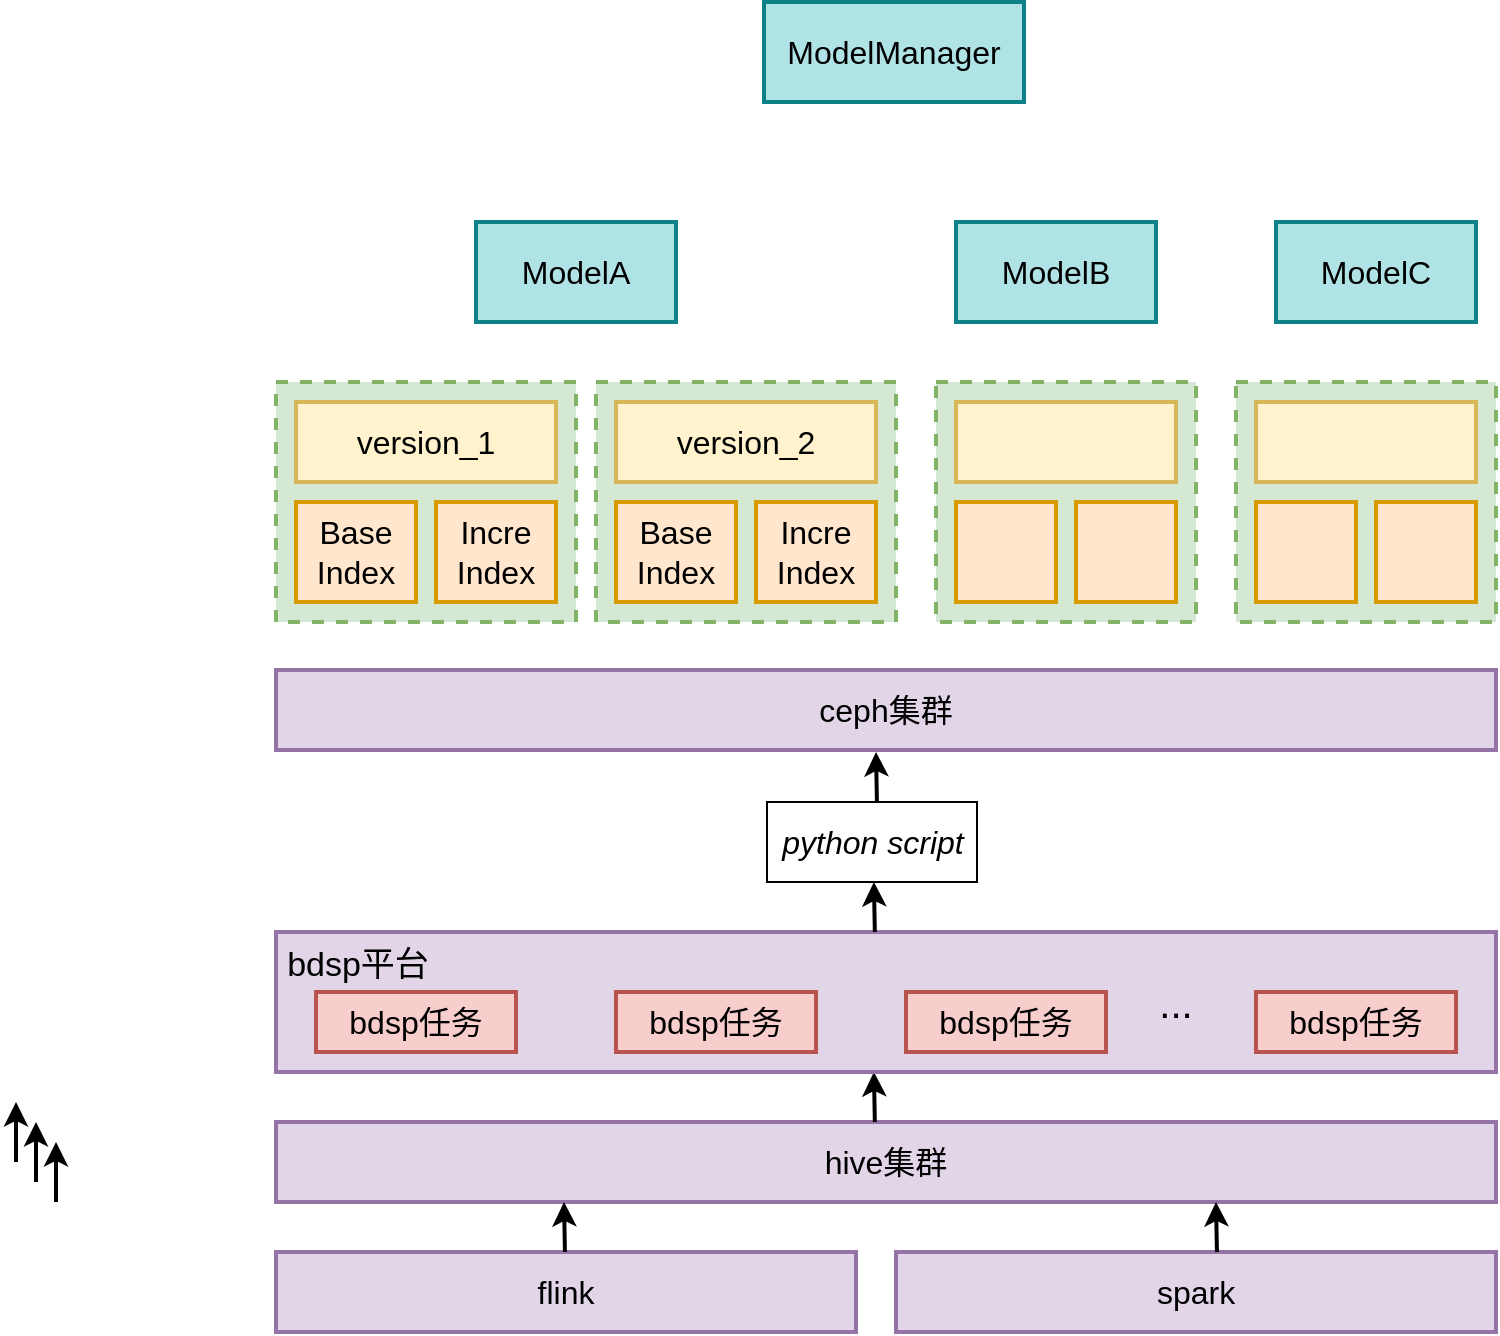 <mxfile version="20.3.7" type="github">
  <diagram id="l9BVGx2wSwZs2T8OS8zE" name="第 1 页">
    <mxGraphModel dx="996" dy="1789" grid="1" gridSize="10" guides="1" tooltips="1" connect="1" arrows="1" fold="1" page="1" pageScale="1" pageWidth="827" pageHeight="1169" math="0" shadow="0">
      <root>
        <mxCell id="0" />
        <mxCell id="1" parent="0" />
        <mxCell id="up5ozou8UAzMn38n5V-7-12" value="" style="rounded=0;whiteSpace=wrap;html=1;fontSize=16;fillColor=#d5e8d4;strokeColor=#82b366;dashed=1;strokeWidth=2;" vertex="1" parent="1">
          <mxGeometry x="170" y="160" width="150" height="120" as="geometry" />
        </mxCell>
        <mxCell id="up5ozou8UAzMn38n5V-7-1" value="&lt;font style=&quot;font-size: 16px;&quot;&gt;spark&lt;/font&gt;" style="rounded=0;whiteSpace=wrap;html=1;fillColor=#e1d5e7;strokeColor=#9673a6;strokeWidth=2;" vertex="1" parent="1">
          <mxGeometry x="480" y="595" width="300" height="40" as="geometry" />
        </mxCell>
        <mxCell id="up5ozou8UAzMn38n5V-7-2" value="&lt;font style=&quot;font-size: 16px;&quot;&gt;flink&lt;/font&gt;" style="rounded=0;whiteSpace=wrap;html=1;fillColor=#e1d5e7;strokeColor=#9673a6;strokeWidth=2;" vertex="1" parent="1">
          <mxGeometry x="170" y="595" width="290" height="40" as="geometry" />
        </mxCell>
        <mxCell id="up5ozou8UAzMn38n5V-7-3" value="&lt;span style=&quot;font-size: 16px;&quot;&gt;hive集群&lt;/span&gt;" style="rounded=0;whiteSpace=wrap;html=1;fillColor=#e1d5e7;strokeColor=#9673a6;strokeWidth=2;" vertex="1" parent="1">
          <mxGeometry x="170" y="530" width="610" height="40" as="geometry" />
        </mxCell>
        <mxCell id="up5ozou8UAzMn38n5V-7-7" value="&lt;span style=&quot;font-size: 16px;&quot;&gt;&lt;i&gt;python script&lt;/i&gt;&lt;/span&gt;" style="rounded=0;whiteSpace=wrap;html=1;" vertex="1" parent="1">
          <mxGeometry x="415.5" y="370" width="105" height="40" as="geometry" />
        </mxCell>
        <mxCell id="up5ozou8UAzMn38n5V-7-8" value="&lt;span style=&quot;font-size: 16px;&quot;&gt;ceph集群&lt;/span&gt;" style="rounded=0;whiteSpace=wrap;html=1;fillColor=#e1d5e7;strokeColor=#9673a6;strokeWidth=2;" vertex="1" parent="1">
          <mxGeometry x="170" y="304" width="610" height="40" as="geometry" />
        </mxCell>
        <mxCell id="up5ozou8UAzMn38n5V-7-9" value="&lt;span style=&quot;font-size: 16px;&quot;&gt;version_1&lt;/span&gt;" style="rounded=0;whiteSpace=wrap;html=1;fillColor=#fff2cc;strokeColor=#d6b656;strokeWidth=2;" vertex="1" parent="1">
          <mxGeometry x="180" y="170" width="130" height="40" as="geometry" />
        </mxCell>
        <mxCell id="up5ozou8UAzMn38n5V-7-10" value="&lt;span style=&quot;font-size: 16px;&quot;&gt;Base&lt;br&gt;Index&lt;br&gt;&lt;/span&gt;" style="rounded=0;whiteSpace=wrap;html=1;fillColor=#ffe6cc;strokeColor=#d79b00;strokeWidth=2;" vertex="1" parent="1">
          <mxGeometry x="180" y="220" width="60" height="50" as="geometry" />
        </mxCell>
        <mxCell id="up5ozou8UAzMn38n5V-7-11" value="&lt;span style=&quot;font-size: 16px;&quot;&gt;Incre&lt;br&gt;Index&lt;br&gt;&lt;/span&gt;" style="rounded=0;whiteSpace=wrap;html=1;fillColor=#ffe6cc;strokeColor=#d79b00;strokeWidth=2;" vertex="1" parent="1">
          <mxGeometry x="250" y="220" width="60" height="50" as="geometry" />
        </mxCell>
        <mxCell id="up5ozou8UAzMn38n5V-7-13" value="" style="rounded=0;whiteSpace=wrap;html=1;fontSize=16;fillColor=#d5e8d4;strokeColor=#82b366;dashed=1;strokeWidth=2;" vertex="1" parent="1">
          <mxGeometry x="330" y="160" width="150" height="120" as="geometry" />
        </mxCell>
        <mxCell id="up5ozou8UAzMn38n5V-7-14" value="&lt;span style=&quot;font-size: 16px;&quot;&gt;version_2&lt;/span&gt;" style="rounded=0;whiteSpace=wrap;html=1;fillColor=#fff2cc;strokeColor=#d6b656;strokeWidth=2;" vertex="1" parent="1">
          <mxGeometry x="340" y="170" width="130" height="40" as="geometry" />
        </mxCell>
        <mxCell id="up5ozou8UAzMn38n5V-7-15" value="&lt;span style=&quot;font-size: 16px;&quot;&gt;Base&lt;br&gt;Index&lt;br&gt;&lt;/span&gt;" style="rounded=0;whiteSpace=wrap;html=1;fillColor=#ffe6cc;strokeColor=#d79b00;strokeWidth=2;" vertex="1" parent="1">
          <mxGeometry x="340" y="220" width="60" height="50" as="geometry" />
        </mxCell>
        <mxCell id="up5ozou8UAzMn38n5V-7-16" value="&lt;span style=&quot;font-size: 16px;&quot;&gt;Incre&lt;br&gt;Index&lt;br&gt;&lt;/span&gt;" style="rounded=0;whiteSpace=wrap;html=1;fillColor=#ffe6cc;strokeColor=#d79b00;strokeWidth=2;" vertex="1" parent="1">
          <mxGeometry x="410" y="220" width="60" height="50" as="geometry" />
        </mxCell>
        <mxCell id="up5ozou8UAzMn38n5V-7-17" value="" style="rounded=0;whiteSpace=wrap;html=1;fontSize=16;fillColor=#d5e8d4;strokeColor=#82b366;dashed=1;strokeWidth=2;" vertex="1" parent="1">
          <mxGeometry x="500" y="160" width="130" height="120" as="geometry" />
        </mxCell>
        <mxCell id="up5ozou8UAzMn38n5V-7-18" value="" style="rounded=0;whiteSpace=wrap;html=1;fillColor=#fff2cc;strokeColor=#d6b656;strokeWidth=2;" vertex="1" parent="1">
          <mxGeometry x="510" y="170" width="110" height="40" as="geometry" />
        </mxCell>
        <mxCell id="up5ozou8UAzMn38n5V-7-19" value="&lt;span style=&quot;font-size: 16px;&quot;&gt;&lt;br&gt;&lt;/span&gt;" style="rounded=0;whiteSpace=wrap;html=1;fillColor=#ffe6cc;strokeColor=#d79b00;strokeWidth=2;" vertex="1" parent="1">
          <mxGeometry x="510" y="220" width="50" height="50" as="geometry" />
        </mxCell>
        <mxCell id="up5ozou8UAzMn38n5V-7-20" value="&lt;span style=&quot;font-size: 16px;&quot;&gt;&lt;br&gt;&lt;/span&gt;" style="rounded=0;whiteSpace=wrap;html=1;fillColor=#ffe6cc;strokeColor=#d79b00;strokeWidth=2;" vertex="1" parent="1">
          <mxGeometry x="570" y="220" width="50" height="50" as="geometry" />
        </mxCell>
        <mxCell id="up5ozou8UAzMn38n5V-7-21" value="" style="rounded=0;whiteSpace=wrap;html=1;fontSize=16;fillColor=#d5e8d4;strokeColor=#82b366;dashed=1;strokeWidth=2;" vertex="1" parent="1">
          <mxGeometry x="650" y="160" width="130" height="120" as="geometry" />
        </mxCell>
        <mxCell id="up5ozou8UAzMn38n5V-7-22" value="" style="rounded=0;whiteSpace=wrap;html=1;fillColor=#fff2cc;strokeColor=#d6b656;strokeWidth=2;" vertex="1" parent="1">
          <mxGeometry x="660" y="170" width="110" height="40" as="geometry" />
        </mxCell>
        <mxCell id="up5ozou8UAzMn38n5V-7-23" value="&lt;span style=&quot;font-size: 16px;&quot;&gt;&lt;br&gt;&lt;/span&gt;" style="rounded=0;whiteSpace=wrap;html=1;fillColor=#ffe6cc;strokeColor=#d79b00;strokeWidth=2;" vertex="1" parent="1">
          <mxGeometry x="660" y="220" width="50" height="50" as="geometry" />
        </mxCell>
        <mxCell id="up5ozou8UAzMn38n5V-7-24" value="&lt;span style=&quot;font-size: 16px;&quot;&gt;&lt;br&gt;&lt;/span&gt;" style="rounded=0;whiteSpace=wrap;html=1;fillColor=#ffe6cc;strokeColor=#d79b00;strokeWidth=2;" vertex="1" parent="1">
          <mxGeometry x="720" y="220" width="50" height="50" as="geometry" />
        </mxCell>
        <mxCell id="up5ozou8UAzMn38n5V-7-25" value="&lt;span style=&quot;font-size: 16px;&quot;&gt;ModelA&lt;/span&gt;" style="rounded=0;whiteSpace=wrap;html=1;fillColor=#b0e3e6;strokeColor=#0e8088;strokeWidth=2;" vertex="1" parent="1">
          <mxGeometry x="270" y="80" width="100" height="50" as="geometry" />
        </mxCell>
        <mxCell id="up5ozou8UAzMn38n5V-7-26" value="&lt;span style=&quot;font-size: 16px;&quot;&gt;ModelB&lt;/span&gt;" style="rounded=0;whiteSpace=wrap;html=1;fillColor=#b0e3e6;strokeColor=#0e8088;strokeWidth=2;" vertex="1" parent="1">
          <mxGeometry x="510" y="80" width="100" height="50" as="geometry" />
        </mxCell>
        <mxCell id="up5ozou8UAzMn38n5V-7-27" value="&lt;span style=&quot;font-size: 16px;&quot;&gt;ModelC&lt;/span&gt;" style="rounded=0;whiteSpace=wrap;html=1;fillColor=#b0e3e6;strokeColor=#0e8088;strokeWidth=2;" vertex="1" parent="1">
          <mxGeometry x="670" y="80" width="100" height="50" as="geometry" />
        </mxCell>
        <mxCell id="up5ozou8UAzMn38n5V-7-28" value="&lt;span style=&quot;font-size: 16px;&quot;&gt;ModelManager&lt;/span&gt;" style="rounded=0;whiteSpace=wrap;html=1;fillColor=#b0e3e6;strokeColor=#0e8088;strokeWidth=2;" vertex="1" parent="1">
          <mxGeometry x="414" y="-30" width="130" height="50" as="geometry" />
        </mxCell>
        <mxCell id="up5ozou8UAzMn38n5V-7-35" value="" style="endArrow=classic;html=1;rounded=0;fontSize=17;strokeWidth=2;" edge="1" parent="1">
          <mxGeometry width="50" height="50" relative="1" as="geometry">
            <mxPoint x="40" y="550" as="sourcePoint" />
            <mxPoint x="40" y="520" as="targetPoint" />
          </mxGeometry>
        </mxCell>
        <mxCell id="up5ozou8UAzMn38n5V-7-36" value="" style="endArrow=classic;html=1;rounded=0;fontSize=17;strokeWidth=2;" edge="1" parent="1">
          <mxGeometry width="50" height="50" relative="1" as="geometry">
            <mxPoint x="50" y="560" as="sourcePoint" />
            <mxPoint x="50" y="530" as="targetPoint" />
          </mxGeometry>
        </mxCell>
        <mxCell id="up5ozou8UAzMn38n5V-7-37" value="" style="endArrow=classic;html=1;rounded=0;fontSize=17;strokeWidth=2;" edge="1" parent="1">
          <mxGeometry width="50" height="50" relative="1" as="geometry">
            <mxPoint x="60" y="570" as="sourcePoint" />
            <mxPoint x="60" y="540" as="targetPoint" />
          </mxGeometry>
        </mxCell>
        <mxCell id="up5ozou8UAzMn38n5V-7-38" value="" style="endArrow=classic;html=1;rounded=0;fontSize=17;strokeWidth=2;" edge="1" parent="1">
          <mxGeometry width="50" height="50" relative="1" as="geometry">
            <mxPoint x="314.47" y="595" as="sourcePoint" />
            <mxPoint x="314" y="570" as="targetPoint" />
          </mxGeometry>
        </mxCell>
        <mxCell id="up5ozou8UAzMn38n5V-7-40" value="" style="endArrow=classic;html=1;rounded=0;fontSize=17;strokeWidth=2;" edge="1" parent="1">
          <mxGeometry width="50" height="50" relative="1" as="geometry">
            <mxPoint x="640.47" y="595" as="sourcePoint" />
            <mxPoint x="640" y="570" as="targetPoint" />
          </mxGeometry>
        </mxCell>
        <mxCell id="up5ozou8UAzMn38n5V-7-41" value="" style="endArrow=classic;html=1;rounded=0;fontSize=17;strokeWidth=2;" edge="1" parent="1">
          <mxGeometry width="50" height="50" relative="1" as="geometry">
            <mxPoint x="469.42" y="530" as="sourcePoint" />
            <mxPoint x="468.95" y="505" as="targetPoint" />
          </mxGeometry>
        </mxCell>
        <mxCell id="up5ozou8UAzMn38n5V-7-42" value="" style="group" vertex="1" connectable="0" parent="1">
          <mxGeometry x="170" y="435" width="610" height="70" as="geometry" />
        </mxCell>
        <mxCell id="up5ozou8UAzMn38n5V-7-29" value="" style="rounded=0;whiteSpace=wrap;html=1;strokeWidth=2;fontSize=16;fillColor=#e1d5e7;strokeColor=#9673a6;" vertex="1" parent="up5ozou8UAzMn38n5V-7-42">
          <mxGeometry width="610" height="70" as="geometry" />
        </mxCell>
        <mxCell id="up5ozou8UAzMn38n5V-7-4" value="&lt;span style=&quot;font-size: 16px;&quot;&gt;bdsp任务&lt;/span&gt;" style="rounded=0;whiteSpace=wrap;html=1;fillColor=#f8cecc;strokeColor=#b85450;strokeWidth=2;" vertex="1" parent="up5ozou8UAzMn38n5V-7-42">
          <mxGeometry x="490" y="30" width="100" height="30" as="geometry" />
        </mxCell>
        <mxCell id="up5ozou8UAzMn38n5V-7-5" value="&lt;span style=&quot;font-size: 16px;&quot;&gt;bdsp任务&lt;/span&gt;" style="rounded=0;whiteSpace=wrap;html=1;fillColor=#f8cecc;strokeColor=#b85450;strokeWidth=2;" vertex="1" parent="up5ozou8UAzMn38n5V-7-42">
          <mxGeometry x="20" y="30" width="100" height="30" as="geometry" />
        </mxCell>
        <mxCell id="up5ozou8UAzMn38n5V-7-6" value="&lt;span style=&quot;font-size: 16px;&quot;&gt;bdsp任务&lt;/span&gt;" style="rounded=0;whiteSpace=wrap;html=1;fillColor=#f8cecc;strokeColor=#b85450;strokeWidth=2;" vertex="1" parent="up5ozou8UAzMn38n5V-7-42">
          <mxGeometry x="170" y="30" width="100" height="30" as="geometry" />
        </mxCell>
        <mxCell id="up5ozou8UAzMn38n5V-7-30" value="&lt;span style=&quot;font-size: 16px;&quot;&gt;bdsp任务&lt;/span&gt;" style="rounded=0;whiteSpace=wrap;html=1;fillColor=#f8cecc;strokeColor=#b85450;strokeWidth=2;" vertex="1" parent="up5ozou8UAzMn38n5V-7-42">
          <mxGeometry x="315" y="30" width="100" height="30" as="geometry" />
        </mxCell>
        <mxCell id="up5ozou8UAzMn38n5V-7-31" value="&lt;font style=&quot;font-size: 20px;&quot;&gt;...&lt;/font&gt;" style="text;html=1;strokeColor=none;fillColor=none;align=center;verticalAlign=middle;whiteSpace=wrap;rounded=0;dashed=1;strokeWidth=2;fontSize=16;" vertex="1" parent="up5ozou8UAzMn38n5V-7-42">
          <mxGeometry x="430" y="20" width="40" height="30" as="geometry" />
        </mxCell>
        <mxCell id="up5ozou8UAzMn38n5V-7-32" value="&lt;font style=&quot;font-size: 17px;&quot;&gt;bdsp平台&lt;/font&gt;" style="text;html=1;strokeColor=none;fillColor=none;align=center;verticalAlign=middle;whiteSpace=wrap;rounded=0;dashed=1;strokeWidth=2;fontSize=20;" vertex="1" parent="up5ozou8UAzMn38n5V-7-42">
          <mxGeometry x="1" width="80" height="30" as="geometry" />
        </mxCell>
        <mxCell id="up5ozou8UAzMn38n5V-7-43" value="" style="endArrow=classic;html=1;rounded=0;fontSize=17;strokeWidth=2;" edge="1" parent="1">
          <mxGeometry width="50" height="50" relative="1" as="geometry">
            <mxPoint x="469.42" y="435" as="sourcePoint" />
            <mxPoint x="468.95" y="410" as="targetPoint" />
          </mxGeometry>
        </mxCell>
        <mxCell id="up5ozou8UAzMn38n5V-7-45" value="" style="endArrow=classic;html=1;rounded=0;fontSize=17;strokeWidth=2;" edge="1" parent="1">
          <mxGeometry width="50" height="50" relative="1" as="geometry">
            <mxPoint x="470.47" y="370" as="sourcePoint" />
            <mxPoint x="470.0" y="345" as="targetPoint" />
          </mxGeometry>
        </mxCell>
      </root>
    </mxGraphModel>
  </diagram>
</mxfile>
